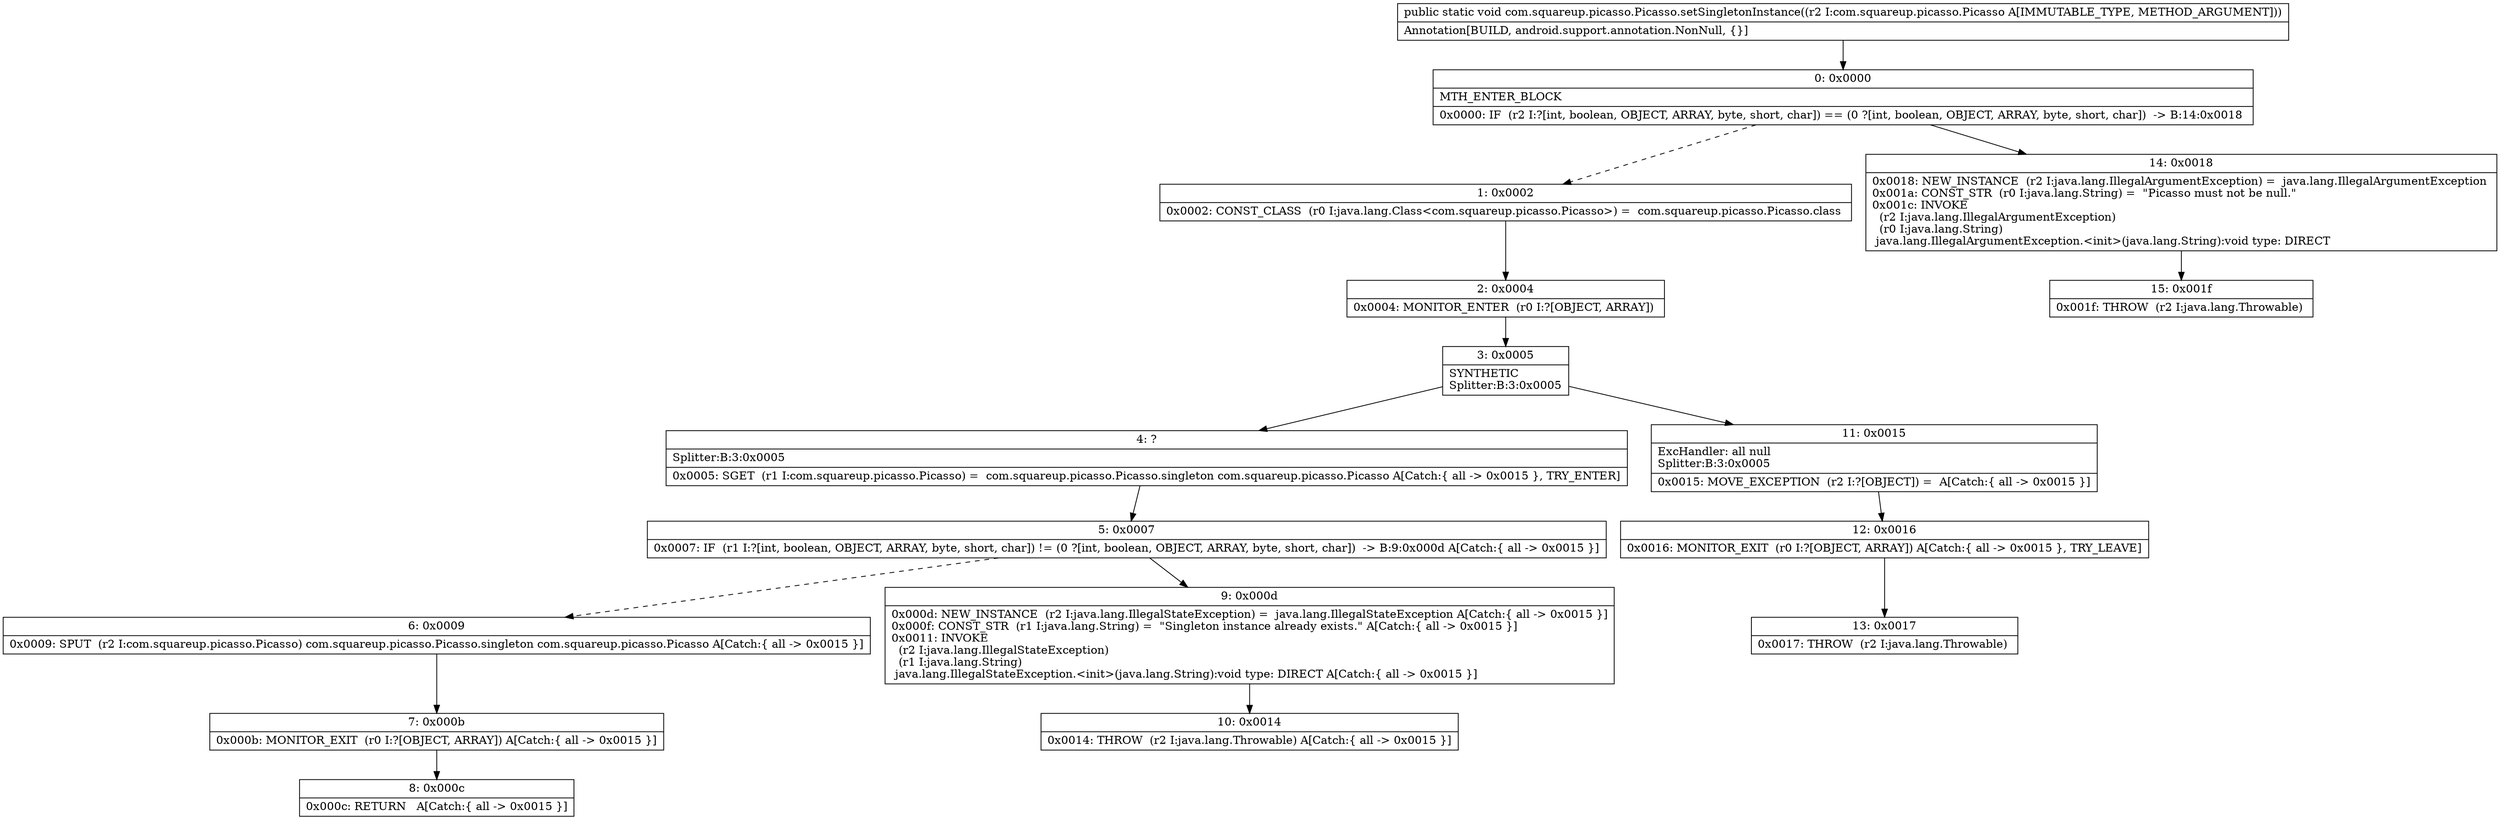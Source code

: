 digraph "CFG forcom.squareup.picasso.Picasso.setSingletonInstance(Lcom\/squareup\/picasso\/Picasso;)V" {
Node_0 [shape=record,label="{0\:\ 0x0000|MTH_ENTER_BLOCK\l|0x0000: IF  (r2 I:?[int, boolean, OBJECT, ARRAY, byte, short, char]) == (0 ?[int, boolean, OBJECT, ARRAY, byte, short, char])  \-\> B:14:0x0018 \l}"];
Node_1 [shape=record,label="{1\:\ 0x0002|0x0002: CONST_CLASS  (r0 I:java.lang.Class\<com.squareup.picasso.Picasso\>) =  com.squareup.picasso.Picasso.class \l}"];
Node_2 [shape=record,label="{2\:\ 0x0004|0x0004: MONITOR_ENTER  (r0 I:?[OBJECT, ARRAY]) \l}"];
Node_3 [shape=record,label="{3\:\ 0x0005|SYNTHETIC\lSplitter:B:3:0x0005\l}"];
Node_4 [shape=record,label="{4\:\ ?|Splitter:B:3:0x0005\l|0x0005: SGET  (r1 I:com.squareup.picasso.Picasso) =  com.squareup.picasso.Picasso.singleton com.squareup.picasso.Picasso A[Catch:\{ all \-\> 0x0015 \}, TRY_ENTER]\l}"];
Node_5 [shape=record,label="{5\:\ 0x0007|0x0007: IF  (r1 I:?[int, boolean, OBJECT, ARRAY, byte, short, char]) != (0 ?[int, boolean, OBJECT, ARRAY, byte, short, char])  \-\> B:9:0x000d A[Catch:\{ all \-\> 0x0015 \}]\l}"];
Node_6 [shape=record,label="{6\:\ 0x0009|0x0009: SPUT  (r2 I:com.squareup.picasso.Picasso) com.squareup.picasso.Picasso.singleton com.squareup.picasso.Picasso A[Catch:\{ all \-\> 0x0015 \}]\l}"];
Node_7 [shape=record,label="{7\:\ 0x000b|0x000b: MONITOR_EXIT  (r0 I:?[OBJECT, ARRAY]) A[Catch:\{ all \-\> 0x0015 \}]\l}"];
Node_8 [shape=record,label="{8\:\ 0x000c|0x000c: RETURN   A[Catch:\{ all \-\> 0x0015 \}]\l}"];
Node_9 [shape=record,label="{9\:\ 0x000d|0x000d: NEW_INSTANCE  (r2 I:java.lang.IllegalStateException) =  java.lang.IllegalStateException A[Catch:\{ all \-\> 0x0015 \}]\l0x000f: CONST_STR  (r1 I:java.lang.String) =  \"Singleton instance already exists.\" A[Catch:\{ all \-\> 0x0015 \}]\l0x0011: INVOKE  \l  (r2 I:java.lang.IllegalStateException)\l  (r1 I:java.lang.String)\l java.lang.IllegalStateException.\<init\>(java.lang.String):void type: DIRECT A[Catch:\{ all \-\> 0x0015 \}]\l}"];
Node_10 [shape=record,label="{10\:\ 0x0014|0x0014: THROW  (r2 I:java.lang.Throwable) A[Catch:\{ all \-\> 0x0015 \}]\l}"];
Node_11 [shape=record,label="{11\:\ 0x0015|ExcHandler: all null\lSplitter:B:3:0x0005\l|0x0015: MOVE_EXCEPTION  (r2 I:?[OBJECT]) =  A[Catch:\{ all \-\> 0x0015 \}]\l}"];
Node_12 [shape=record,label="{12\:\ 0x0016|0x0016: MONITOR_EXIT  (r0 I:?[OBJECT, ARRAY]) A[Catch:\{ all \-\> 0x0015 \}, TRY_LEAVE]\l}"];
Node_13 [shape=record,label="{13\:\ 0x0017|0x0017: THROW  (r2 I:java.lang.Throwable) \l}"];
Node_14 [shape=record,label="{14\:\ 0x0018|0x0018: NEW_INSTANCE  (r2 I:java.lang.IllegalArgumentException) =  java.lang.IllegalArgumentException \l0x001a: CONST_STR  (r0 I:java.lang.String) =  \"Picasso must not be null.\" \l0x001c: INVOKE  \l  (r2 I:java.lang.IllegalArgumentException)\l  (r0 I:java.lang.String)\l java.lang.IllegalArgumentException.\<init\>(java.lang.String):void type: DIRECT \l}"];
Node_15 [shape=record,label="{15\:\ 0x001f|0x001f: THROW  (r2 I:java.lang.Throwable) \l}"];
MethodNode[shape=record,label="{public static void com.squareup.picasso.Picasso.setSingletonInstance((r2 I:com.squareup.picasso.Picasso A[IMMUTABLE_TYPE, METHOD_ARGUMENT]))  | Annotation[BUILD, android.support.annotation.NonNull, \{\}]\l}"];
MethodNode -> Node_0;
Node_0 -> Node_1[style=dashed];
Node_0 -> Node_14;
Node_1 -> Node_2;
Node_2 -> Node_3;
Node_3 -> Node_4;
Node_3 -> Node_11;
Node_4 -> Node_5;
Node_5 -> Node_6[style=dashed];
Node_5 -> Node_9;
Node_6 -> Node_7;
Node_7 -> Node_8;
Node_9 -> Node_10;
Node_11 -> Node_12;
Node_12 -> Node_13;
Node_14 -> Node_15;
}


